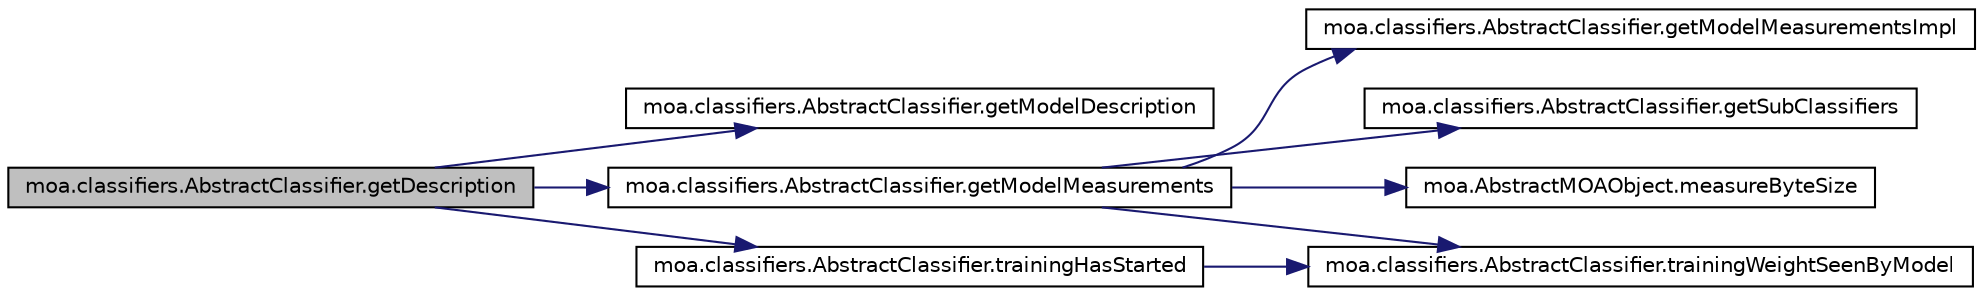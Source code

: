 digraph G
{
  edge [fontname="Helvetica",fontsize="10",labelfontname="Helvetica",labelfontsize="10"];
  node [fontname="Helvetica",fontsize="10",shape=record];
  rankdir=LR;
  Node1 [label="moa.classifiers.AbstractClassifier.getDescription",height=0.2,width=0.4,color="black", fillcolor="grey75", style="filled" fontcolor="black"];
  Node1 -> Node2 [color="midnightblue",fontsize="10",style="solid",fontname="Helvetica"];
  Node2 [label="moa.classifiers.AbstractClassifier.getModelDescription",height=0.2,width=0.4,color="black", fillcolor="white", style="filled",URL="$classmoa_1_1classifiers_1_1AbstractClassifier.html#a30e5ff32bc8127dfb7436945776b7523",tooltip="Returns a string representation of the model."];
  Node1 -> Node3 [color="midnightblue",fontsize="10",style="solid",fontname="Helvetica"];
  Node3 [label="moa.classifiers.AbstractClassifier.getModelMeasurements",height=0.2,width=0.4,color="black", fillcolor="white", style="filled",URL="$classmoa_1_1classifiers_1_1AbstractClassifier.html#a262d4160da4a415b77d054ec0af0bb63",tooltip="Gets the current measurements of this classifier."];
  Node3 -> Node4 [color="midnightblue",fontsize="10",style="solid",fontname="Helvetica"];
  Node4 [label="moa.classifiers.AbstractClassifier.getModelMeasurementsImpl",height=0.2,width=0.4,color="black", fillcolor="white", style="filled",URL="$classmoa_1_1classifiers_1_1AbstractClassifier.html#ac2bebede21c9d2d8cd11d95a7e20e529",tooltip="Gets the current measurements of this classifier."];
  Node3 -> Node5 [color="midnightblue",fontsize="10",style="solid",fontname="Helvetica"];
  Node5 [label="moa.classifiers.AbstractClassifier.getSubClassifiers",height=0.2,width=0.4,color="black", fillcolor="white", style="filled",URL="$classmoa_1_1classifiers_1_1AbstractClassifier.html#a5d7c5aadeaf3465785aa6bb2efb615f2",tooltip="Gets the classifiers of this ensemble."];
  Node3 -> Node6 [color="midnightblue",fontsize="10",style="solid",fontname="Helvetica"];
  Node6 [label="moa.AbstractMOAObject.measureByteSize",height=0.2,width=0.4,color="black", fillcolor="white", style="filled",URL="$classmoa_1_1AbstractMOAObject.html#ad6d970cd923812656763b448fedf2791",tooltip="Gets the memory size of this object."];
  Node3 -> Node7 [color="midnightblue",fontsize="10",style="solid",fontname="Helvetica"];
  Node7 [label="moa.classifiers.AbstractClassifier.trainingWeightSeenByModel",height=0.2,width=0.4,color="black", fillcolor="white", style="filled",URL="$classmoa_1_1classifiers_1_1AbstractClassifier.html#af50c85f56d8192f9cf56e621a835b00c",tooltip="Gets the sum of the weights of the instances that have been used by this classifier..."];
  Node1 -> Node8 [color="midnightblue",fontsize="10",style="solid",fontname="Helvetica"];
  Node8 [label="moa.classifiers.AbstractClassifier.trainingHasStarted",height=0.2,width=0.4,color="black", fillcolor="white", style="filled",URL="$classmoa_1_1classifiers_1_1AbstractClassifier.html#a62491ba348a3da3dc440c943ea611abf",tooltip="Gets whether training has started."];
  Node8 -> Node7 [color="midnightblue",fontsize="10",style="solid",fontname="Helvetica"];
}
